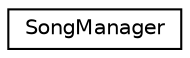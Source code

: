 digraph "Graphical Class Hierarchy"
{
 // LATEX_PDF_SIZE
  edge [fontname="Helvetica",fontsize="10",labelfontname="Helvetica",labelfontsize="10"];
  node [fontname="Helvetica",fontsize="10",shape=record];
  rankdir="LR";
  Node0 [label="SongManager",height=0.2,width=0.4,color="black", fillcolor="white", style="filled",URL="$classSongManager.html",tooltip="Manages the Song uploads of the app."];
}
